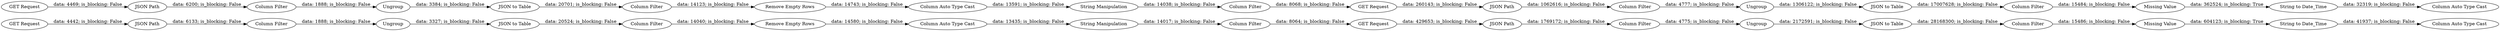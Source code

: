 digraph {
	"-5372259803958185161_324" [label="Column Filter"]
	"-1777218516047376314_296" [label="Column Auto Type Cast"]
	"-1777218516047376314_274" [label="JSON Path"]
	"8574432982447896095_276" [label=Ungroup]
	"-1777218516047376314_276" [label=Ungroup]
	"-1777218516047376314_298" [label="String to Date_Time"]
	"-5372259803958185161_323" [label="String Manipulation"]
	"8574432982447896095_293" [label="Column Filter"]
	"8246606400079153980_294" [label="Remove Empty Rows"]
	"-5372259803958185161_329" [label="GET Request"]
	"8574432982447896095_289" [label="Column Filter"]
	"-1777218516047376314_297" [label="Missing Value"]
	"8574432982447896095_296" [label="Column Auto Type Cast"]
	"-3976230300304140881_294" [label="Remove Empty Rows"]
	"8246606400079153980_293" [label="Column Filter"]
	"-5372259803958185161_297" [label="String Manipulation"]
	"-1777218516047376314_277" [label="JSON to Table"]
	"-5372259803958185161_318" [label="GET Request"]
	"8574432982447896095_277" [label="JSON to Table"]
	"-3976230300304140881_296" [label="Column Auto Type Cast"]
	"8574432982447896095_297" [label="Missing Value"]
	"-5372259803958185161_295" [label="GET Request"]
	"8246606400079153980_276" [label=Ungroup]
	"-3976230300304140881_276" [label=Ungroup]
	"-5372259803958185161_322" [label="GET Request"]
	"-3976230300304140881_274" [label="JSON Path"]
	"-3976230300304140881_289" [label="Column Filter"]
	"-1777218516047376314_293" [label="Column Filter"]
	"8246606400079153980_296" [label="Column Auto Type Cast"]
	"8574432982447896095_274" [label="JSON Path"]
	"8246606400079153980_277" [label="JSON to Table"]
	"-3976230300304140881_277" [label="JSON to Table"]
	"8246606400079153980_289" [label="Column Filter"]
	"-1777218516047376314_289" [label="Column Filter"]
	"8246606400079153980_274" [label="JSON Path"]
	"-5372259803958185161_315" [label="Column Filter"]
	"-3976230300304140881_293" [label="Column Filter"]
	"8574432982447896095_298" [label="String to Date_Time"]
	"-1777218516047376314_277" -> "-1777218516047376314_293" [label="data: 28168300; is_blocking: False"]
	"-5372259803958185161_324" -> "-5372259803958185161_329" [label="data: 8064; is_blocking: False"]
	"-1777218516047376314_297" -> "-1777218516047376314_298" [label="data: 604123; is_blocking: True"]
	"8574432982447896095_277" -> "8574432982447896095_293" [label="data: 17007628; is_blocking: False"]
	"8246606400079153980_277" -> "8246606400079153980_293" [label="data: 20701; is_blocking: False"]
	"8246606400079153980_293" -> "8246606400079153980_294" [label="data: 14123; is_blocking: False"]
	"8574432982447896095_276" -> "8574432982447896095_277" [label="data: 1306122; is_blocking: False"]
	"8246606400079153980_294" -> "8246606400079153980_296" [label="data: 14743; is_blocking: False"]
	"-5372259803958185161_329" -> "-1777218516047376314_274" [label="data: 429653; is_blocking: False"]
	"-3976230300304140881_289" -> "-3976230300304140881_276" [label="data: 1888; is_blocking: False"]
	"-5372259803958185161_297" -> "-5372259803958185161_315" [label="data: 14038; is_blocking: False"]
	"-3976230300304140881_293" -> "-3976230300304140881_294" [label="data: 14040; is_blocking: False"]
	"8246606400079153980_276" -> "8246606400079153980_277" [label="data: 3384; is_blocking: False"]
	"8574432982447896095_297" -> "8574432982447896095_298" [label="data: 362524; is_blocking: True"]
	"-3976230300304140881_294" -> "-3976230300304140881_296" [label="data: 14580; is_blocking: False"]
	"8574432982447896095_289" -> "8574432982447896095_276" [label="data: 4777; is_blocking: False"]
	"-1777218516047376314_274" -> "-1777218516047376314_289" [label="data: 1769172; is_blocking: False"]
	"-1777218516047376314_289" -> "-1777218516047376314_276" [label="data: 4775; is_blocking: False"]
	"8246606400079153980_274" -> "8246606400079153980_289" [label="data: 6200; is_blocking: False"]
	"-3976230300304140881_296" -> "-5372259803958185161_323" [label="data: 13435; is_blocking: False"]
	"-1777218516047376314_276" -> "-1777218516047376314_277" [label="data: 2172591; is_blocking: False"]
	"-5372259803958185161_322" -> "-3976230300304140881_274" [label="data: 4442; is_blocking: False"]
	"-5372259803958185161_295" -> "8246606400079153980_274" [label="data: 4469; is_blocking: False"]
	"-3976230300304140881_277" -> "-3976230300304140881_293" [label="data: 20524; is_blocking: False"]
	"-3976230300304140881_274" -> "-3976230300304140881_289" [label="data: 6133; is_blocking: False"]
	"-1777218516047376314_298" -> "-1777218516047376314_296" [label="data: 41937; is_blocking: False"]
	"8574432982447896095_293" -> "8574432982447896095_297" [label="data: 15484; is_blocking: False"]
	"8246606400079153980_296" -> "-5372259803958185161_297" [label="data: 13591; is_blocking: False"]
	"-5372259803958185161_323" -> "-5372259803958185161_324" [label="data: 14017; is_blocking: False"]
	"8574432982447896095_298" -> "8574432982447896095_296" [label="data: 32319; is_blocking: False"]
	"-5372259803958185161_315" -> "-5372259803958185161_318" [label="data: 8068; is_blocking: False"]
	"-1777218516047376314_293" -> "-1777218516047376314_297" [label="data: 15486; is_blocking: False"]
	"-3976230300304140881_276" -> "-3976230300304140881_277" [label="data: 3327; is_blocking: False"]
	"8246606400079153980_289" -> "8246606400079153980_276" [label="data: 1888; is_blocking: False"]
	"-5372259803958185161_318" -> "8574432982447896095_274" [label="data: 260143; is_blocking: False"]
	"8574432982447896095_274" -> "8574432982447896095_289" [label="data: 1062616; is_blocking: False"]
	rankdir=LR
}
